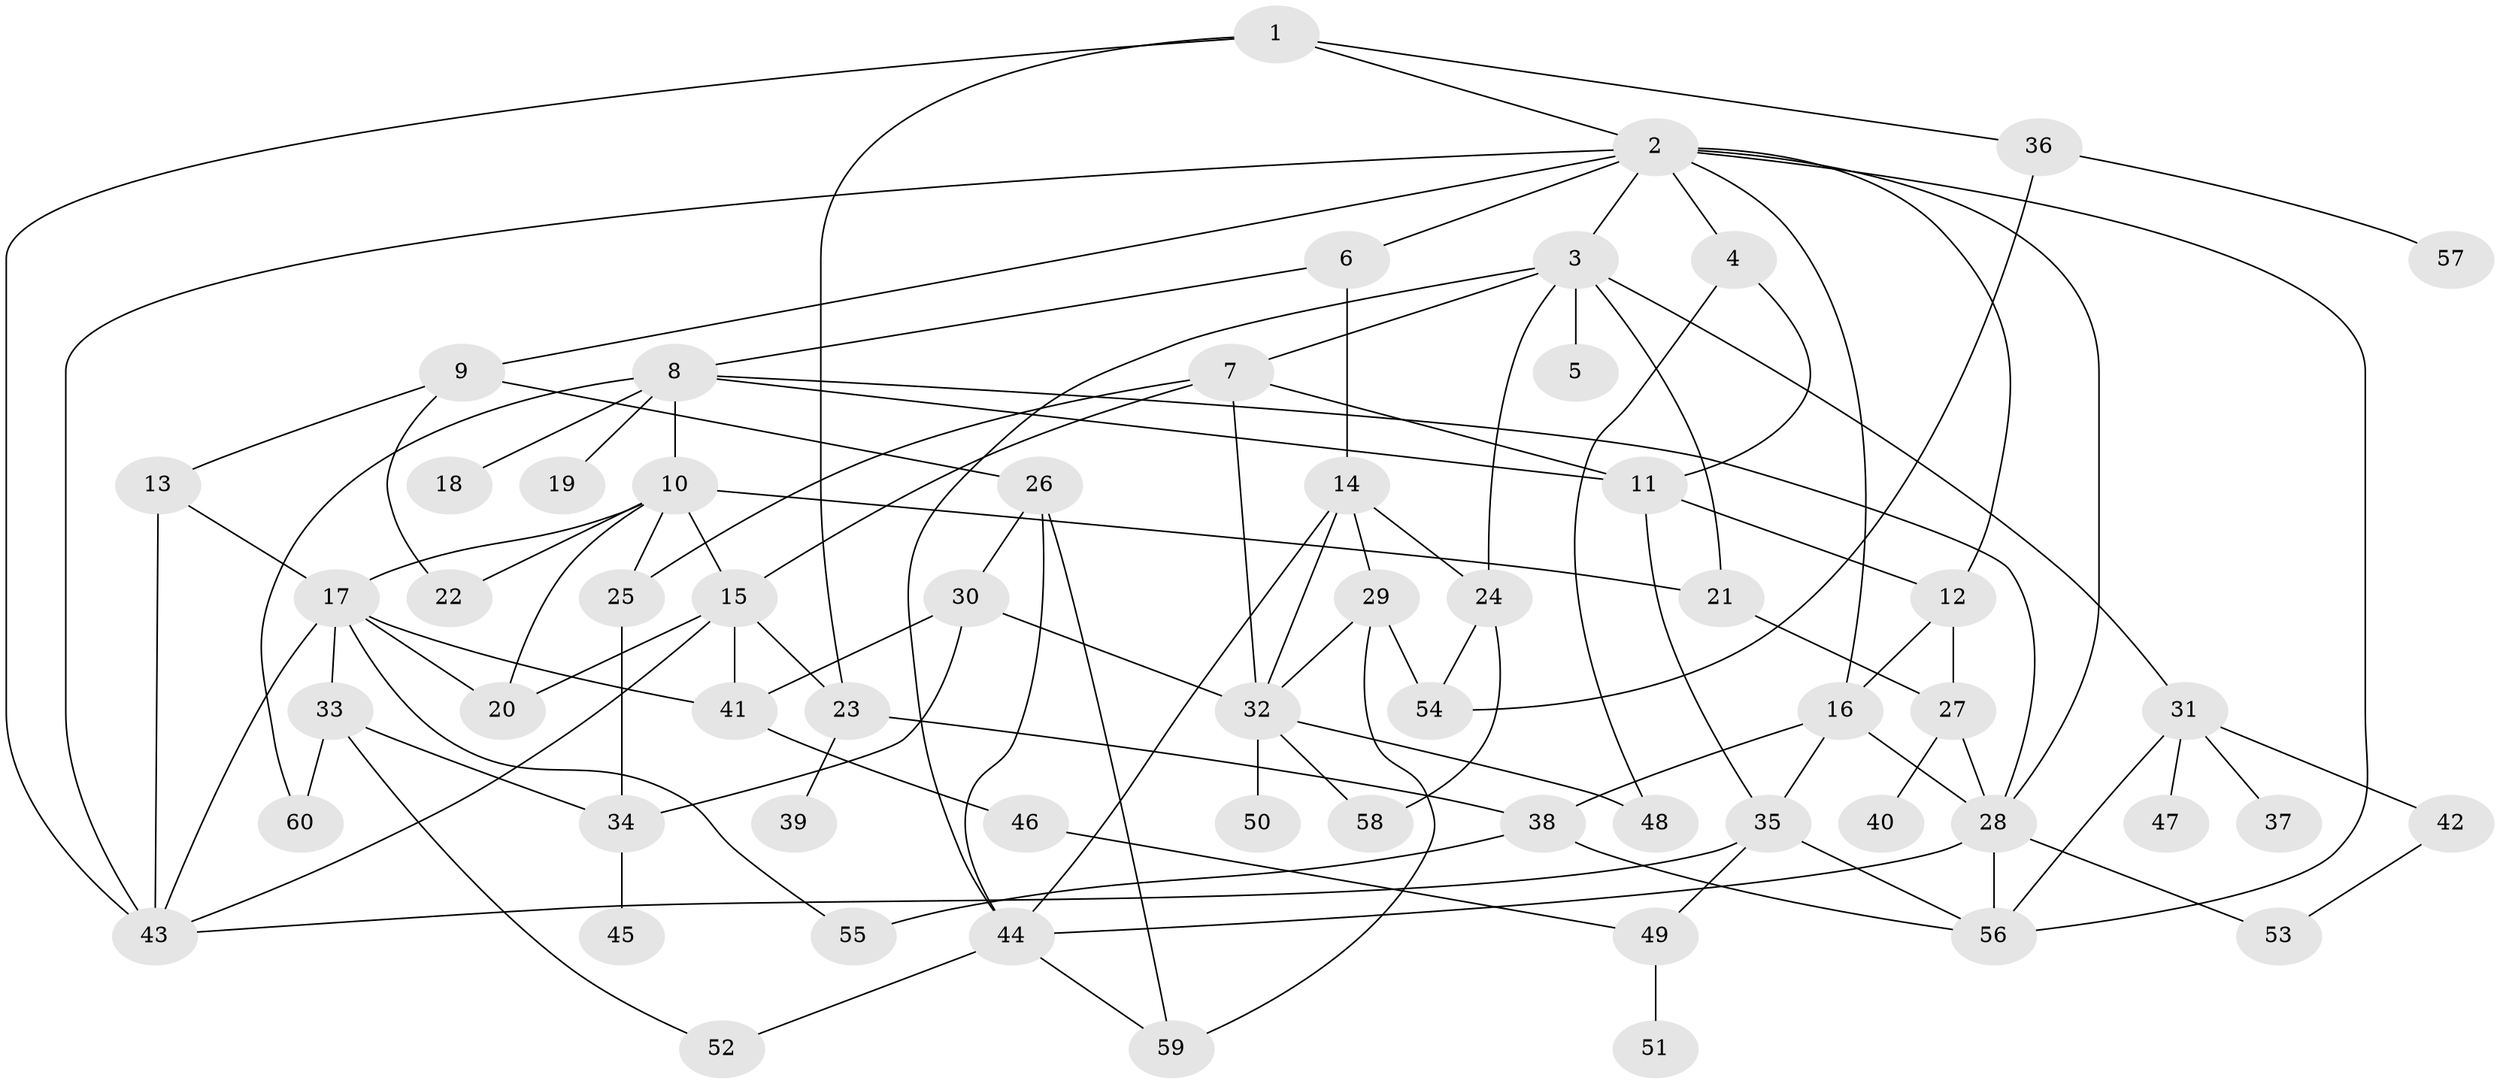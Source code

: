 // original degree distribution, {5: 0.06666666666666667, 10: 0.008333333333333333, 8: 0.008333333333333333, 4: 0.15833333333333333, 2: 0.30833333333333335, 3: 0.225, 6: 0.05, 1: 0.175}
// Generated by graph-tools (version 1.1) at 2025/34/03/09/25 02:34:07]
// undirected, 60 vertices, 108 edges
graph export_dot {
graph [start="1"]
  node [color=gray90,style=filled];
  1;
  2;
  3;
  4;
  5;
  6;
  7;
  8;
  9;
  10;
  11;
  12;
  13;
  14;
  15;
  16;
  17;
  18;
  19;
  20;
  21;
  22;
  23;
  24;
  25;
  26;
  27;
  28;
  29;
  30;
  31;
  32;
  33;
  34;
  35;
  36;
  37;
  38;
  39;
  40;
  41;
  42;
  43;
  44;
  45;
  46;
  47;
  48;
  49;
  50;
  51;
  52;
  53;
  54;
  55;
  56;
  57;
  58;
  59;
  60;
  1 -- 2 [weight=1.0];
  1 -- 23 [weight=1.0];
  1 -- 36 [weight=1.0];
  1 -- 43 [weight=1.0];
  2 -- 3 [weight=1.0];
  2 -- 4 [weight=2.0];
  2 -- 6 [weight=1.0];
  2 -- 9 [weight=2.0];
  2 -- 12 [weight=1.0];
  2 -- 16 [weight=1.0];
  2 -- 28 [weight=1.0];
  2 -- 43 [weight=1.0];
  2 -- 56 [weight=1.0];
  3 -- 5 [weight=1.0];
  3 -- 7 [weight=1.0];
  3 -- 21 [weight=1.0];
  3 -- 24 [weight=1.0];
  3 -- 31 [weight=1.0];
  3 -- 44 [weight=1.0];
  4 -- 11 [weight=1.0];
  4 -- 48 [weight=1.0];
  6 -- 8 [weight=1.0];
  6 -- 14 [weight=1.0];
  7 -- 11 [weight=1.0];
  7 -- 15 [weight=1.0];
  7 -- 25 [weight=1.0];
  7 -- 32 [weight=1.0];
  8 -- 10 [weight=1.0];
  8 -- 11 [weight=1.0];
  8 -- 18 [weight=1.0];
  8 -- 19 [weight=1.0];
  8 -- 28 [weight=1.0];
  8 -- 60 [weight=1.0];
  9 -- 13 [weight=2.0];
  9 -- 22 [weight=1.0];
  9 -- 26 [weight=1.0];
  10 -- 15 [weight=1.0];
  10 -- 17 [weight=1.0];
  10 -- 20 [weight=1.0];
  10 -- 21 [weight=1.0];
  10 -- 22 [weight=1.0];
  10 -- 25 [weight=1.0];
  11 -- 12 [weight=1.0];
  11 -- 35 [weight=1.0];
  12 -- 16 [weight=1.0];
  12 -- 27 [weight=1.0];
  13 -- 17 [weight=1.0];
  13 -- 43 [weight=1.0];
  14 -- 24 [weight=1.0];
  14 -- 29 [weight=1.0];
  14 -- 32 [weight=1.0];
  14 -- 44 [weight=1.0];
  15 -- 20 [weight=2.0];
  15 -- 23 [weight=2.0];
  15 -- 41 [weight=1.0];
  15 -- 43 [weight=1.0];
  16 -- 28 [weight=1.0];
  16 -- 35 [weight=1.0];
  16 -- 38 [weight=1.0];
  17 -- 20 [weight=1.0];
  17 -- 33 [weight=1.0];
  17 -- 41 [weight=1.0];
  17 -- 43 [weight=1.0];
  17 -- 55 [weight=1.0];
  21 -- 27 [weight=1.0];
  23 -- 38 [weight=1.0];
  23 -- 39 [weight=1.0];
  24 -- 54 [weight=1.0];
  24 -- 58 [weight=1.0];
  25 -- 34 [weight=1.0];
  26 -- 30 [weight=1.0];
  26 -- 44 [weight=1.0];
  26 -- 59 [weight=1.0];
  27 -- 28 [weight=1.0];
  27 -- 40 [weight=1.0];
  28 -- 44 [weight=1.0];
  28 -- 53 [weight=1.0];
  28 -- 56 [weight=1.0];
  29 -- 32 [weight=1.0];
  29 -- 54 [weight=1.0];
  29 -- 59 [weight=1.0];
  30 -- 32 [weight=1.0];
  30 -- 34 [weight=1.0];
  30 -- 41 [weight=1.0];
  31 -- 37 [weight=1.0];
  31 -- 42 [weight=1.0];
  31 -- 47 [weight=1.0];
  31 -- 56 [weight=1.0];
  32 -- 48 [weight=1.0];
  32 -- 50 [weight=1.0];
  32 -- 58 [weight=1.0];
  33 -- 34 [weight=1.0];
  33 -- 52 [weight=1.0];
  33 -- 60 [weight=1.0];
  34 -- 45 [weight=1.0];
  35 -- 43 [weight=1.0];
  35 -- 49 [weight=1.0];
  35 -- 56 [weight=1.0];
  36 -- 54 [weight=1.0];
  36 -- 57 [weight=1.0];
  38 -- 55 [weight=1.0];
  38 -- 56 [weight=1.0];
  41 -- 46 [weight=1.0];
  42 -- 53 [weight=1.0];
  44 -- 52 [weight=1.0];
  44 -- 59 [weight=1.0];
  46 -- 49 [weight=1.0];
  49 -- 51 [weight=1.0];
}
